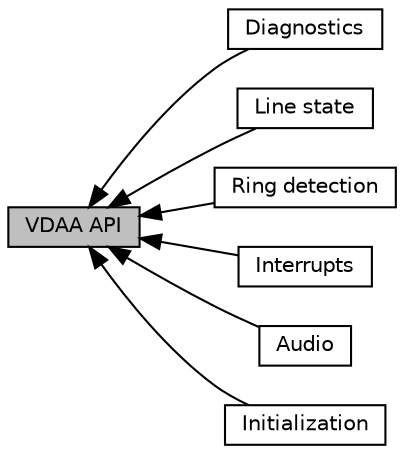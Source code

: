 digraph "VDAA API"
{
  edge [fontname="Helvetica",fontsize="10",labelfontname="Helvetica",labelfontsize="10"];
  node [fontname="Helvetica",fontsize="10",shape=record];
  rankdir=LR;
  Node4 [label="Diagnostics",height=0.2,width=0.4,color="black", fillcolor="white", style="filled",URL="$group___v_d_a_a___d_i_a_g.html"];
  Node3 [label="Line state",height=0.2,width=0.4,color="black", fillcolor="white", style="filled",URL="$group___v_d_a_a___l_i_n_e___s_t_a_t_e.html"];
  Node0 [label="VDAA API",height=0.2,width=0.4,color="black", fillcolor="grey75", style="filled", fontcolor="black"];
  Node2 [label="Ring detection",height=0.2,width=0.4,color="black", fillcolor="white", style="filled",URL="$group___v_d_a_a___r_i_n_g.html"];
  Node5 [label="Interrupts",height=0.2,width=0.4,color="black", fillcolor="white", style="filled",URL="$group___v_d_a_a___i_n_t_e_r_r_u_p_t_s.html"];
  Node1 [label="Audio",height=0.2,width=0.4,color="black", fillcolor="white", style="filled",URL="$group___v_d_a_a___a_u_d_i_o.html"];
  Node6 [label="Initialization",height=0.2,width=0.4,color="black", fillcolor="white", style="filled",URL="$group___v_d_a_a___i_n_i_t.html"];
  Node0->Node1 [shape=plaintext, dir="back", style="solid"];
  Node0->Node2 [shape=plaintext, dir="back", style="solid"];
  Node0->Node3 [shape=plaintext, dir="back", style="solid"];
  Node0->Node4 [shape=plaintext, dir="back", style="solid"];
  Node0->Node5 [shape=plaintext, dir="back", style="solid"];
  Node0->Node6 [shape=plaintext, dir="back", style="solid"];
}
